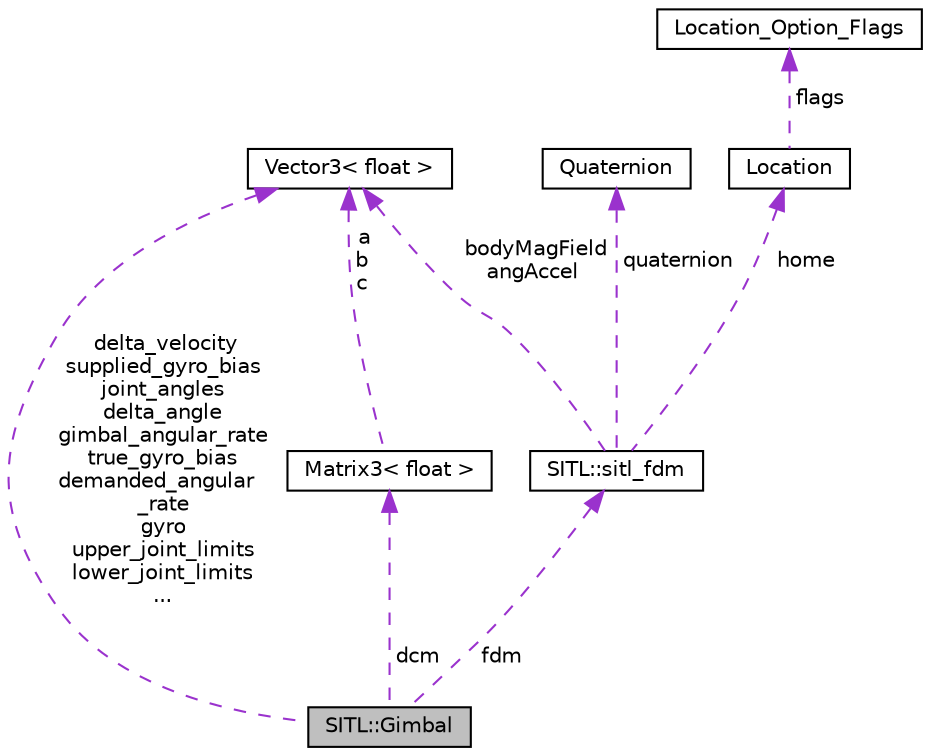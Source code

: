 digraph "SITL::Gimbal"
{
 // INTERACTIVE_SVG=YES
  edge [fontname="Helvetica",fontsize="10",labelfontname="Helvetica",labelfontsize="10"];
  node [fontname="Helvetica",fontsize="10",shape=record];
  Node1 [label="SITL::Gimbal",height=0.2,width=0.4,color="black", fillcolor="grey75", style="filled", fontcolor="black"];
  Node2 -> Node1 [dir="back",color="darkorchid3",fontsize="10",style="dashed",label=" dcm" ,fontname="Helvetica"];
  Node2 [label="Matrix3\< float \>",height=0.2,width=0.4,color="black", fillcolor="white", style="filled",URL="$classMatrix3.html"];
  Node3 -> Node2 [dir="back",color="darkorchid3",fontsize="10",style="dashed",label=" a\nb\nc" ,fontname="Helvetica"];
  Node3 [label="Vector3\< float \>",height=0.2,width=0.4,color="black", fillcolor="white", style="filled",URL="$classVector3.html"];
  Node3 -> Node1 [dir="back",color="darkorchid3",fontsize="10",style="dashed",label=" delta_velocity\nsupplied_gyro_bias\njoint_angles\ndelta_angle\ngimbal_angular_rate\ntrue_gyro_bias\ndemanded_angular\l_rate\ngyro\nupper_joint_limits\nlower_joint_limits\n..." ,fontname="Helvetica"];
  Node4 -> Node1 [dir="back",color="darkorchid3",fontsize="10",style="dashed",label=" fdm" ,fontname="Helvetica"];
  Node4 [label="SITL::sitl_fdm",height=0.2,width=0.4,color="black", fillcolor="white", style="filled",URL="$structSITL_1_1sitl__fdm.html"];
  Node5 -> Node4 [dir="back",color="darkorchid3",fontsize="10",style="dashed",label=" quaternion" ,fontname="Helvetica"];
  Node5 [label="Quaternion",height=0.2,width=0.4,color="black", fillcolor="white", style="filled",URL="$classQuaternion.html"];
  Node3 -> Node4 [dir="back",color="darkorchid3",fontsize="10",style="dashed",label=" bodyMagField\nangAccel" ,fontname="Helvetica"];
  Node6 -> Node4 [dir="back",color="darkorchid3",fontsize="10",style="dashed",label=" home" ,fontname="Helvetica"];
  Node6 [label="Location",height=0.2,width=0.4,color="black", fillcolor="white", style="filled",URL="$structLocation.html"];
  Node7 -> Node6 [dir="back",color="darkorchid3",fontsize="10",style="dashed",label=" flags" ,fontname="Helvetica"];
  Node7 [label="Location_Option_Flags",height=0.2,width=0.4,color="black", fillcolor="white", style="filled",URL="$structLocation__Option__Flags.html"];
}
